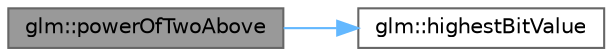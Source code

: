 digraph "glm::powerOfTwoAbove"
{
 // LATEX_PDF_SIZE
  bgcolor="transparent";
  edge [fontname=Helvetica,fontsize=10,labelfontname=Helvetica,labelfontsize=10];
  node [fontname=Helvetica,fontsize=10,shape=box,height=0.2,width=0.4];
  rankdir="LR";
  Node1 [id="Node000001",label="glm::powerOfTwoAbove",height=0.2,width=0.4,color="gray40", fillcolor="grey60", style="filled", fontcolor="black",tooltip=" "];
  Node1 -> Node2 [id="edge3_Node000001_Node000002",color="steelblue1",style="solid",tooltip=" "];
  Node2 [id="Node000002",label="glm::highestBitValue",height=0.2,width=0.4,color="grey40", fillcolor="white", style="filled",URL="$group__gtx__bit.html#ga0dcc8fe7c3d3ad60dea409281efa3d05",tooltip=" "];
}
